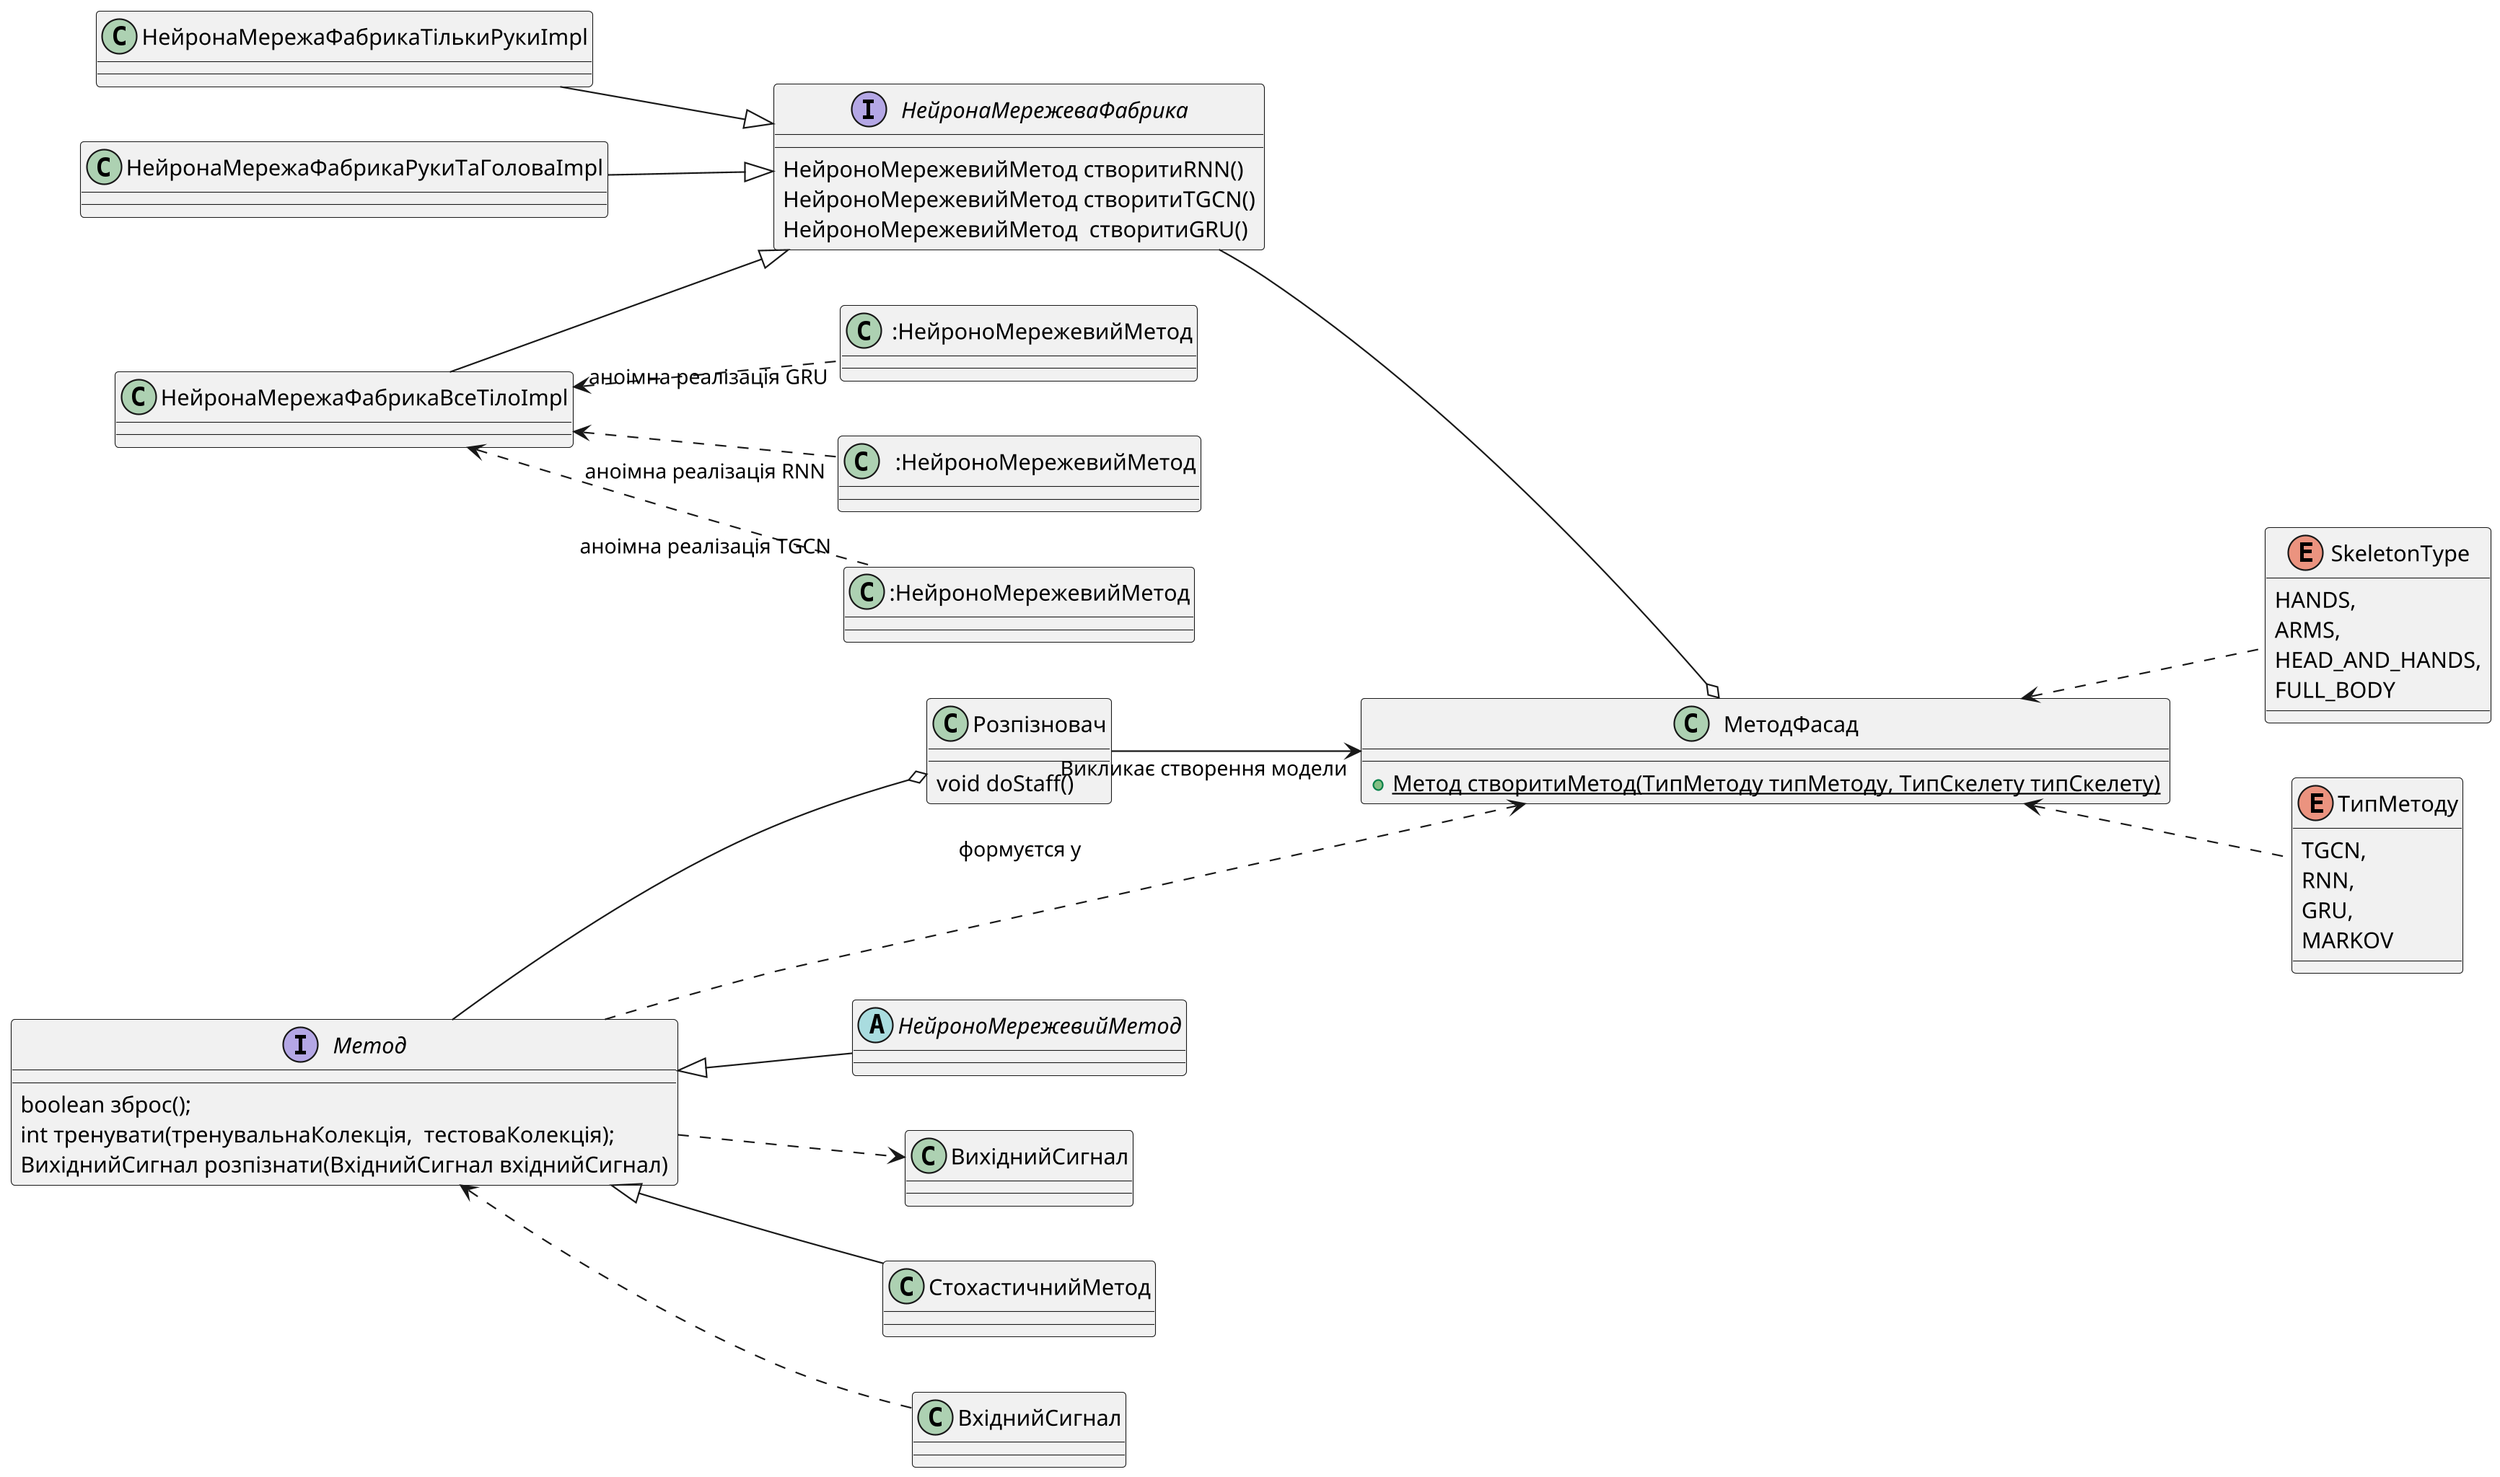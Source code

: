 @startuml
scale 2048 width
scale 2048 height
left to right direction

class Розпізновач {
    void doStaff()
}

class МетодФасад{
   {static}   +Метод створитиМетод(ТипМетоду типМетоду, ТипСкелету типСкелету)
}

interface НейронаМережеваФабрика {
    НейроноМережевийМетод створитиRNN()
    НейроноМережевийМетод створитиTGCN()
    НейроноМережевийМетод  створитиGRU()
}


interface Метод {
    boolean зброс();
    int тренувати(тренувальнаКолекція,  тестоваКолекція);
    ВихіднийСигнал розпізнати(ВхіднийСигнал вхіднийСигнал)
}
abstract class НейроноМережевийМетод {

}



class ВихіднийСигнал {

}

НейронаМережеваФабрика   --o  МетодФасад

НейронаМережаФабрикаТількиРукиImpl --|> НейронаМережеваФабрика
НейронаМережаФабрикаРукиТаГоловаImpl --|> НейронаМережеваФабрика
НейронаМережаФабрикаВсеТілоImpl --|> НейронаМережеваФабрика



Метод <|-- НейроноМережевийМетод
Метод <|-- СтохастичнийМетод

НейронаМережаФабрикаВсеТілоImpl  <.. "аноімна реалізація GRU" " :НейроноМережевийМетод"
НейронаМережаФабрикаВсеТілоImpl <..  "аноімна реалізація RNN" "  :НейроноМережевийМетод"
НейронаМережаФабрикаВсеТілоImpl <..   "аноімна реалізація TGCN" ":НейроноМережевийМетод"





Розпізновач "Викликає створення модели" --> МетодФасад
МетодФасад <.. SkeletonType
МетодФасад <.. ТипМетоду
Метод <.. ВхіднийСигнал
Метод ..> ВихіднийСигнал
Метод --o Розпізновач
Метод ..> МетодФасад: формуєтся у
enum ТипМетоду {
TGCN,
RNN,
GRU,
MARKOV
}

enum SkeletonType {
  HANDS,
  ARMS,
  HEAD_AND_HANDS,
  FULL_BODY
}

@enduml